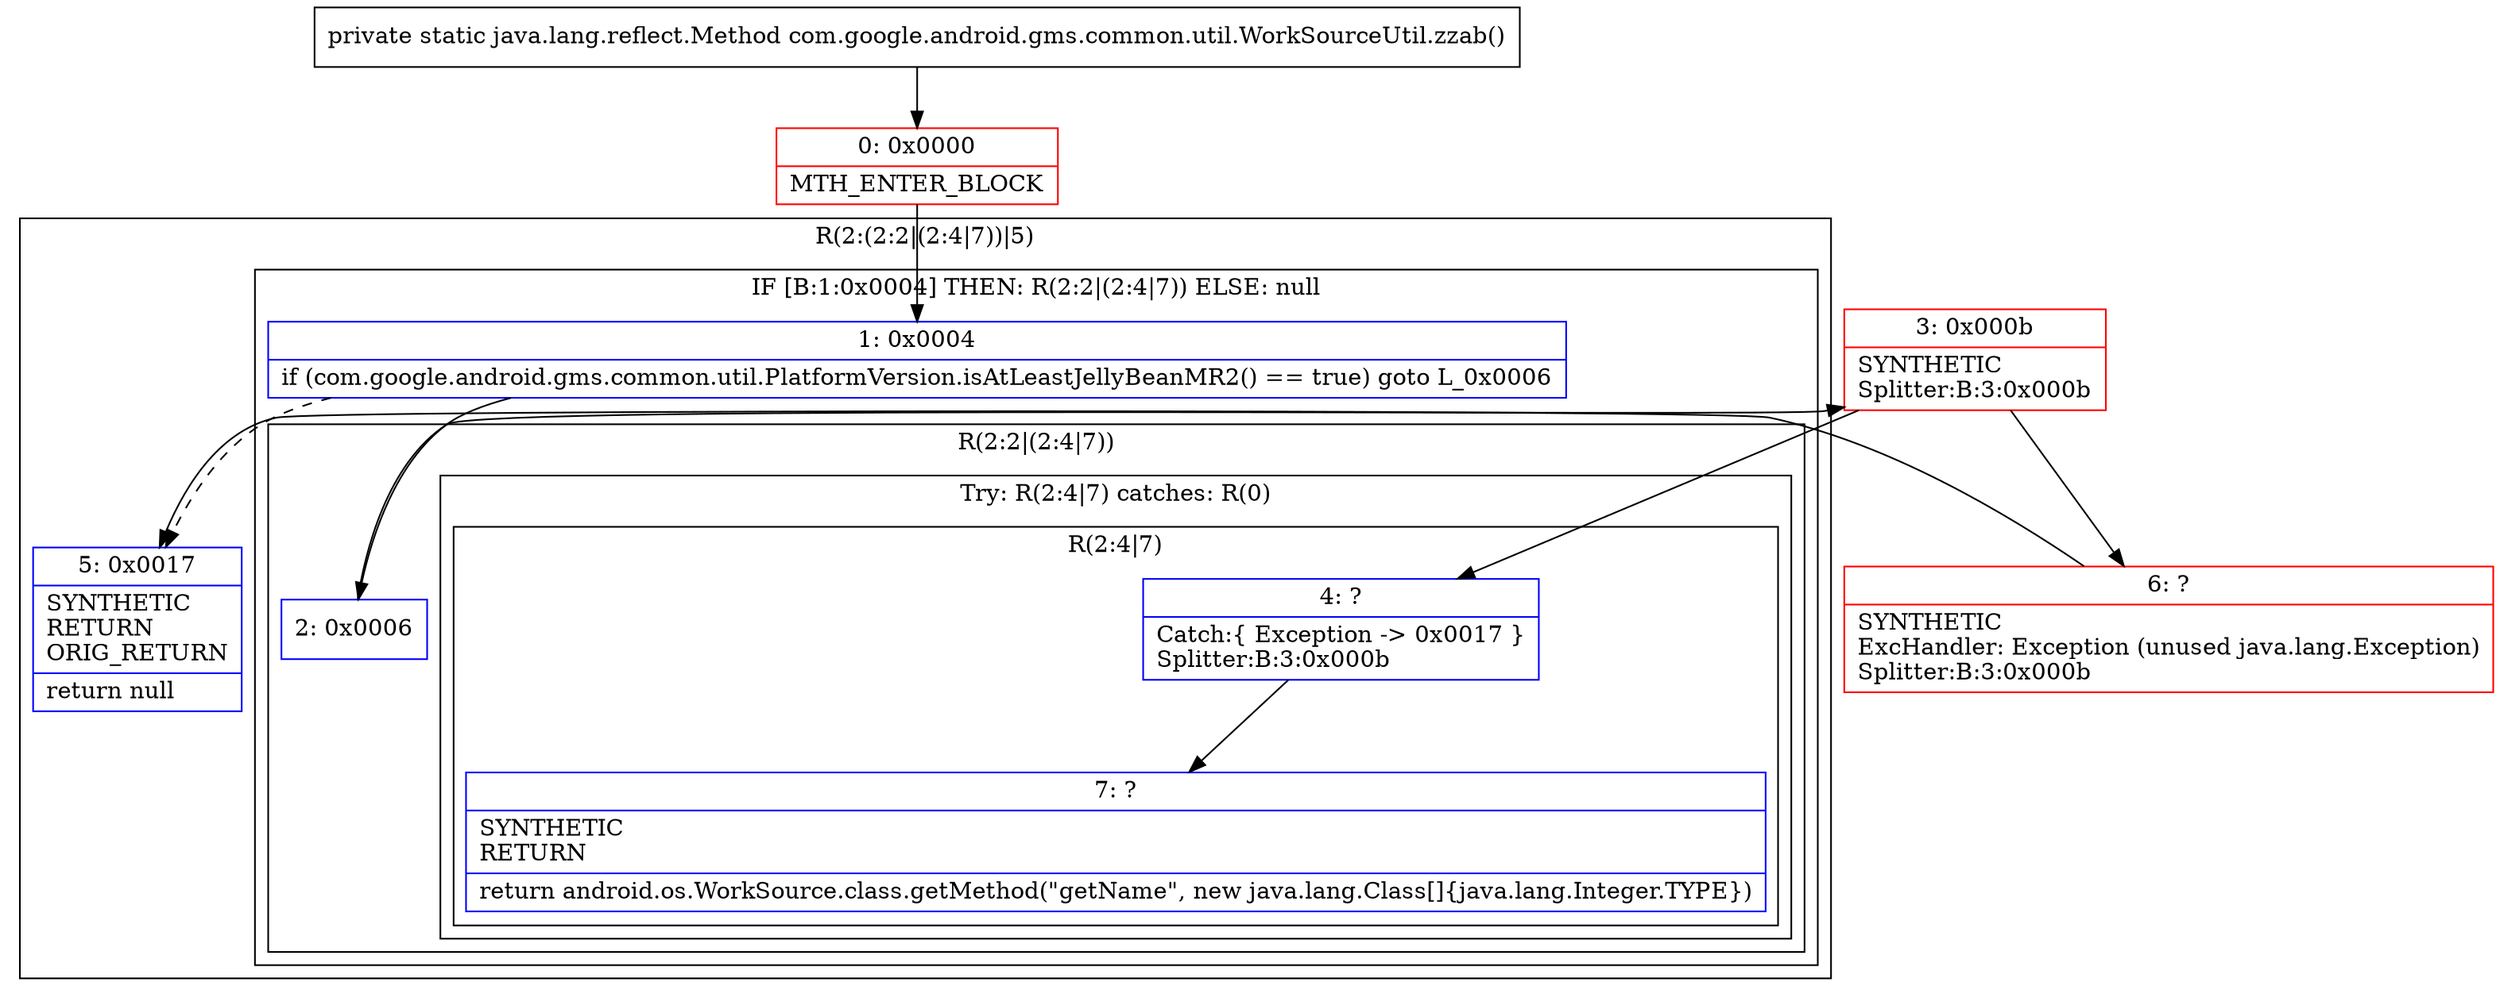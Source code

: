 digraph "CFG forcom.google.android.gms.common.util.WorkSourceUtil.zzab()Ljava\/lang\/reflect\/Method;" {
subgraph cluster_Region_1883564666 {
label = "R(2:(2:2|(2:4|7))|5)";
node [shape=record,color=blue];
subgraph cluster_IfRegion_1958515897 {
label = "IF [B:1:0x0004] THEN: R(2:2|(2:4|7)) ELSE: null";
node [shape=record,color=blue];
Node_1 [shape=record,label="{1\:\ 0x0004|if (com.google.android.gms.common.util.PlatformVersion.isAtLeastJellyBeanMR2() == true) goto L_0x0006\l}"];
subgraph cluster_Region_476987836 {
label = "R(2:2|(2:4|7))";
node [shape=record,color=blue];
Node_2 [shape=record,label="{2\:\ 0x0006}"];
subgraph cluster_TryCatchRegion_1474926751 {
label = "Try: R(2:4|7) catches: R(0)";
node [shape=record,color=blue];
subgraph cluster_Region_2735906 {
label = "R(2:4|7)";
node [shape=record,color=blue];
Node_4 [shape=record,label="{4\:\ ?|Catch:\{ Exception \-\> 0x0017 \}\lSplitter:B:3:0x000b\l}"];
Node_7 [shape=record,label="{7\:\ ?|SYNTHETIC\lRETURN\l|return android.os.WorkSource.class.getMethod(\"getName\", new java.lang.Class[]\{java.lang.Integer.TYPE\})\l}"];
}
subgraph cluster_Region_270592706 {
label = "R(0) | ExcHandler: Exception (unused java.lang.Exception)\l";
node [shape=record,color=blue];
}
}
}
}
Node_5 [shape=record,label="{5\:\ 0x0017|SYNTHETIC\lRETURN\lORIG_RETURN\l|return null\l}"];
}
subgraph cluster_Region_270592706 {
label = "R(0) | ExcHandler: Exception (unused java.lang.Exception)\l";
node [shape=record,color=blue];
}
Node_0 [shape=record,color=red,label="{0\:\ 0x0000|MTH_ENTER_BLOCK\l}"];
Node_3 [shape=record,color=red,label="{3\:\ 0x000b|SYNTHETIC\lSplitter:B:3:0x000b\l}"];
Node_6 [shape=record,color=red,label="{6\:\ ?|SYNTHETIC\lExcHandler: Exception (unused java.lang.Exception)\lSplitter:B:3:0x000b\l}"];
MethodNode[shape=record,label="{private static java.lang.reflect.Method com.google.android.gms.common.util.WorkSourceUtil.zzab() }"];
MethodNode -> Node_0;
Node_1 -> Node_2;
Node_1 -> Node_5[style=dashed];
Node_2 -> Node_3;
Node_4 -> Node_7;
Node_0 -> Node_1;
Node_3 -> Node_4;
Node_3 -> Node_6;
Node_6 -> Node_5;
}

